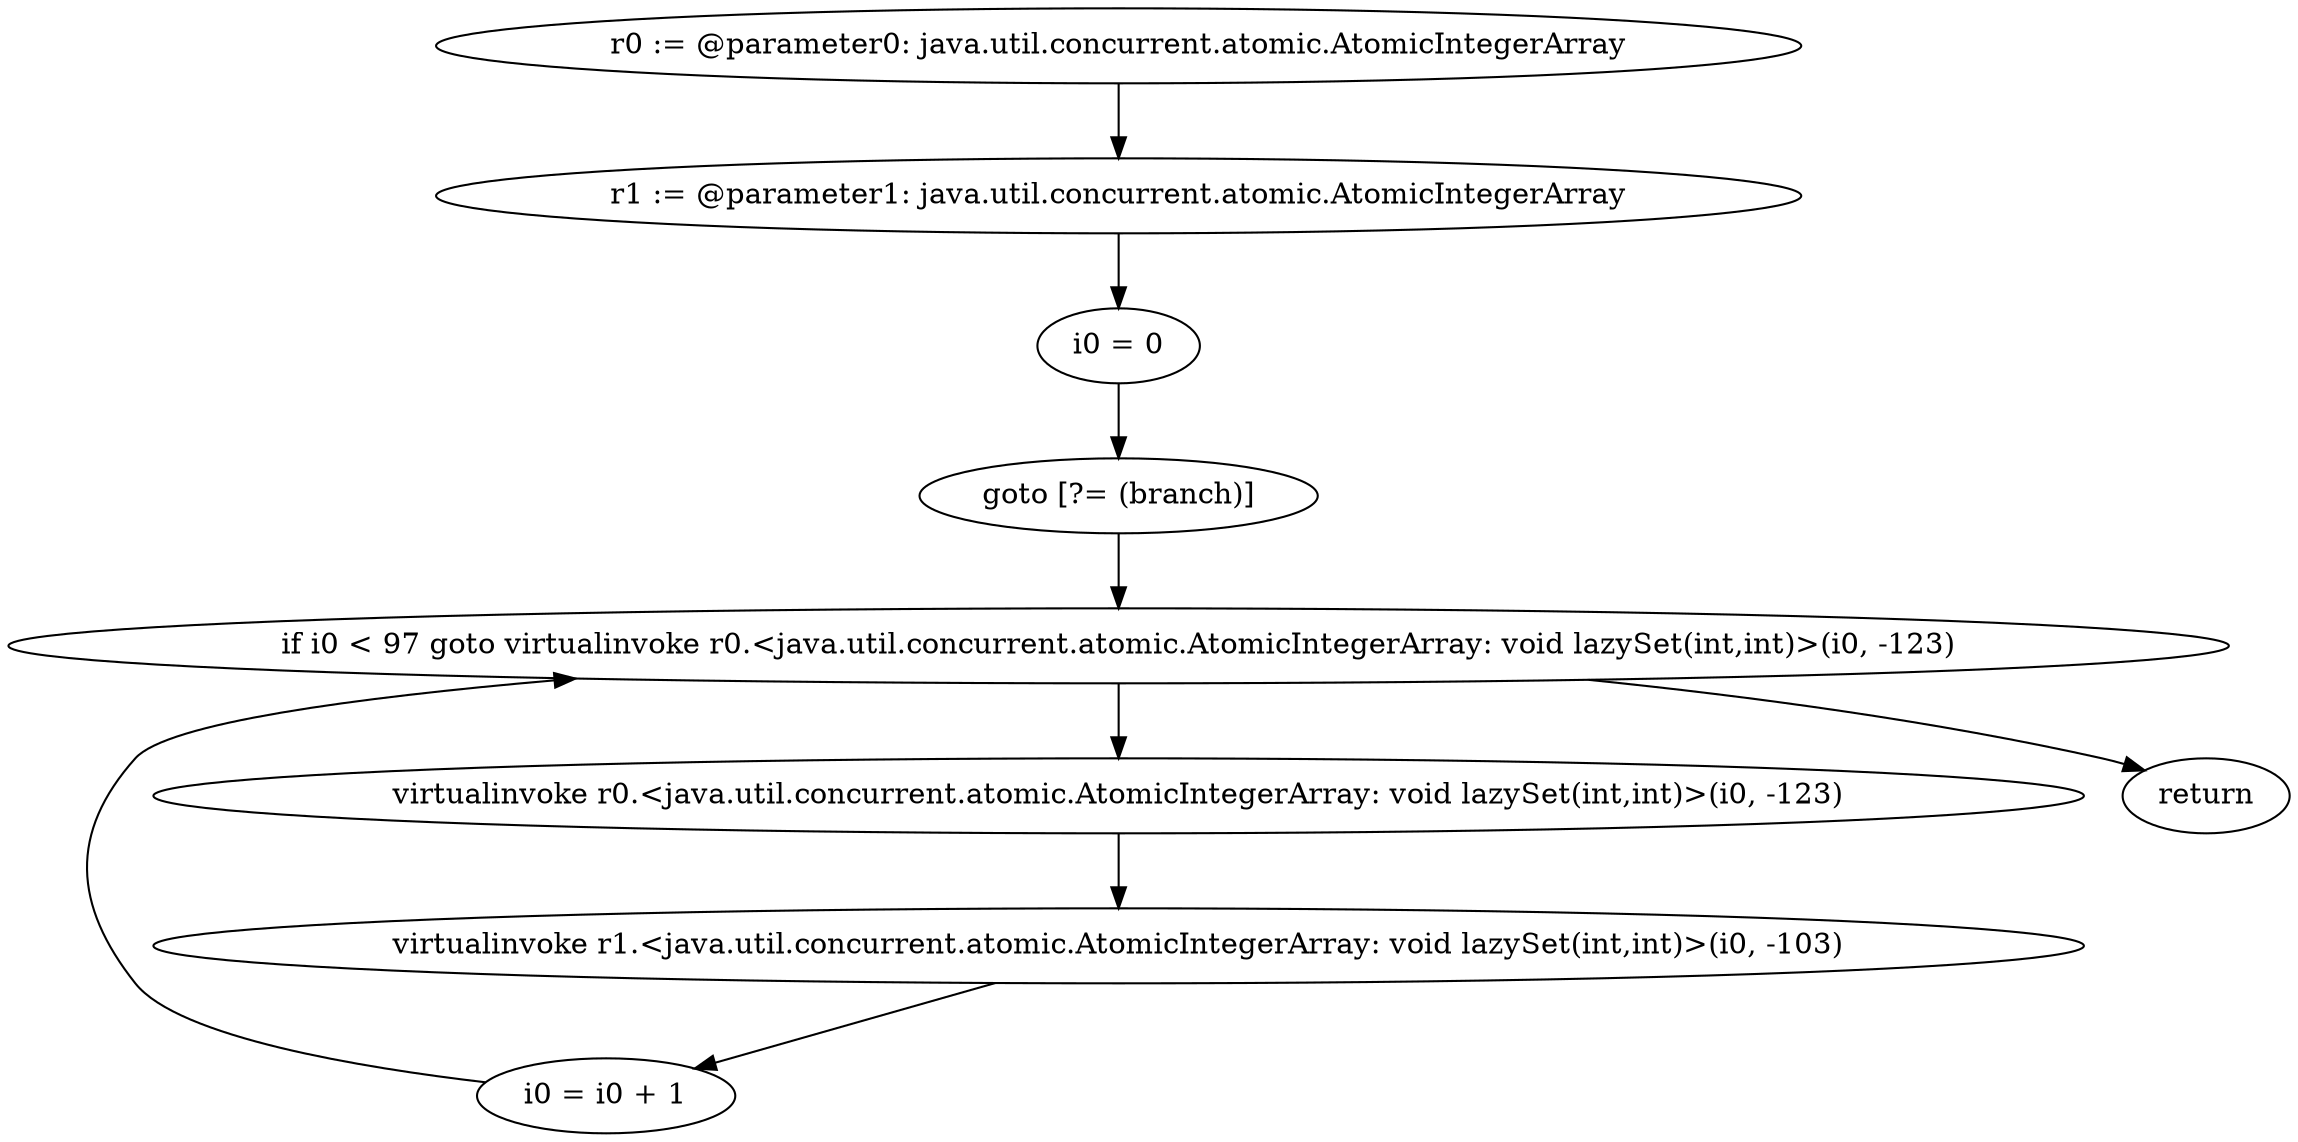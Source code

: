 digraph "unitGraph" {
    "r0 := @parameter0: java.util.concurrent.atomic.AtomicIntegerArray"
    "r1 := @parameter1: java.util.concurrent.atomic.AtomicIntegerArray"
    "i0 = 0"
    "goto [?= (branch)]"
    "virtualinvoke r0.<java.util.concurrent.atomic.AtomicIntegerArray: void lazySet(int,int)>(i0, -123)"
    "virtualinvoke r1.<java.util.concurrent.atomic.AtomicIntegerArray: void lazySet(int,int)>(i0, -103)"
    "i0 = i0 + 1"
    "if i0 < 97 goto virtualinvoke r0.<java.util.concurrent.atomic.AtomicIntegerArray: void lazySet(int,int)>(i0, -123)"
    "return"
    "r0 := @parameter0: java.util.concurrent.atomic.AtomicIntegerArray"->"r1 := @parameter1: java.util.concurrent.atomic.AtomicIntegerArray";
    "r1 := @parameter1: java.util.concurrent.atomic.AtomicIntegerArray"->"i0 = 0";
    "i0 = 0"->"goto [?= (branch)]";
    "goto [?= (branch)]"->"if i0 < 97 goto virtualinvoke r0.<java.util.concurrent.atomic.AtomicIntegerArray: void lazySet(int,int)>(i0, -123)";
    "virtualinvoke r0.<java.util.concurrent.atomic.AtomicIntegerArray: void lazySet(int,int)>(i0, -123)"->"virtualinvoke r1.<java.util.concurrent.atomic.AtomicIntegerArray: void lazySet(int,int)>(i0, -103)";
    "virtualinvoke r1.<java.util.concurrent.atomic.AtomicIntegerArray: void lazySet(int,int)>(i0, -103)"->"i0 = i0 + 1";
    "i0 = i0 + 1"->"if i0 < 97 goto virtualinvoke r0.<java.util.concurrent.atomic.AtomicIntegerArray: void lazySet(int,int)>(i0, -123)";
    "if i0 < 97 goto virtualinvoke r0.<java.util.concurrent.atomic.AtomicIntegerArray: void lazySet(int,int)>(i0, -123)"->"return";
    "if i0 < 97 goto virtualinvoke r0.<java.util.concurrent.atomic.AtomicIntegerArray: void lazySet(int,int)>(i0, -123)"->"virtualinvoke r0.<java.util.concurrent.atomic.AtomicIntegerArray: void lazySet(int,int)>(i0, -123)";
}
